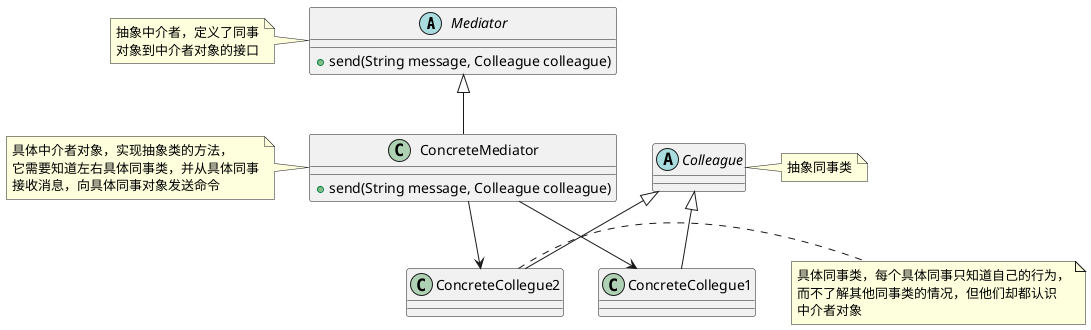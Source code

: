 @startuml design

abstract Mediator{
    + send(String message, Colleague colleague)
}

note left of Mediator
抽象中介者，定义了同事
对象到中介者对象的接口
end note

abstract Colleague {
}

note right of Colleague
抽象同事类
end note

class ConcreteMediator extends Mediator{
    + send(String message, Colleague colleague)
}

note left of ConcreteMediator
具体中介者对象，实现抽象类的方法，
它需要知道左右具体同事类，并从具体同事
接收消息，向具体同事对象发送命令
end note

ConcreteMediator --> ConcreteCollegue1
ConcreteMediator --> ConcreteCollegue2

Colleague <|-- ConcreteCollegue1
Colleague <|-- ConcreteCollegue2

note right of ConcreteCollegue2 
具体同事类，每个具体同事只知道自己的行为，
而不了解其他同事类的情况，但他们却都认识
中介者对象
end note

@enduml
